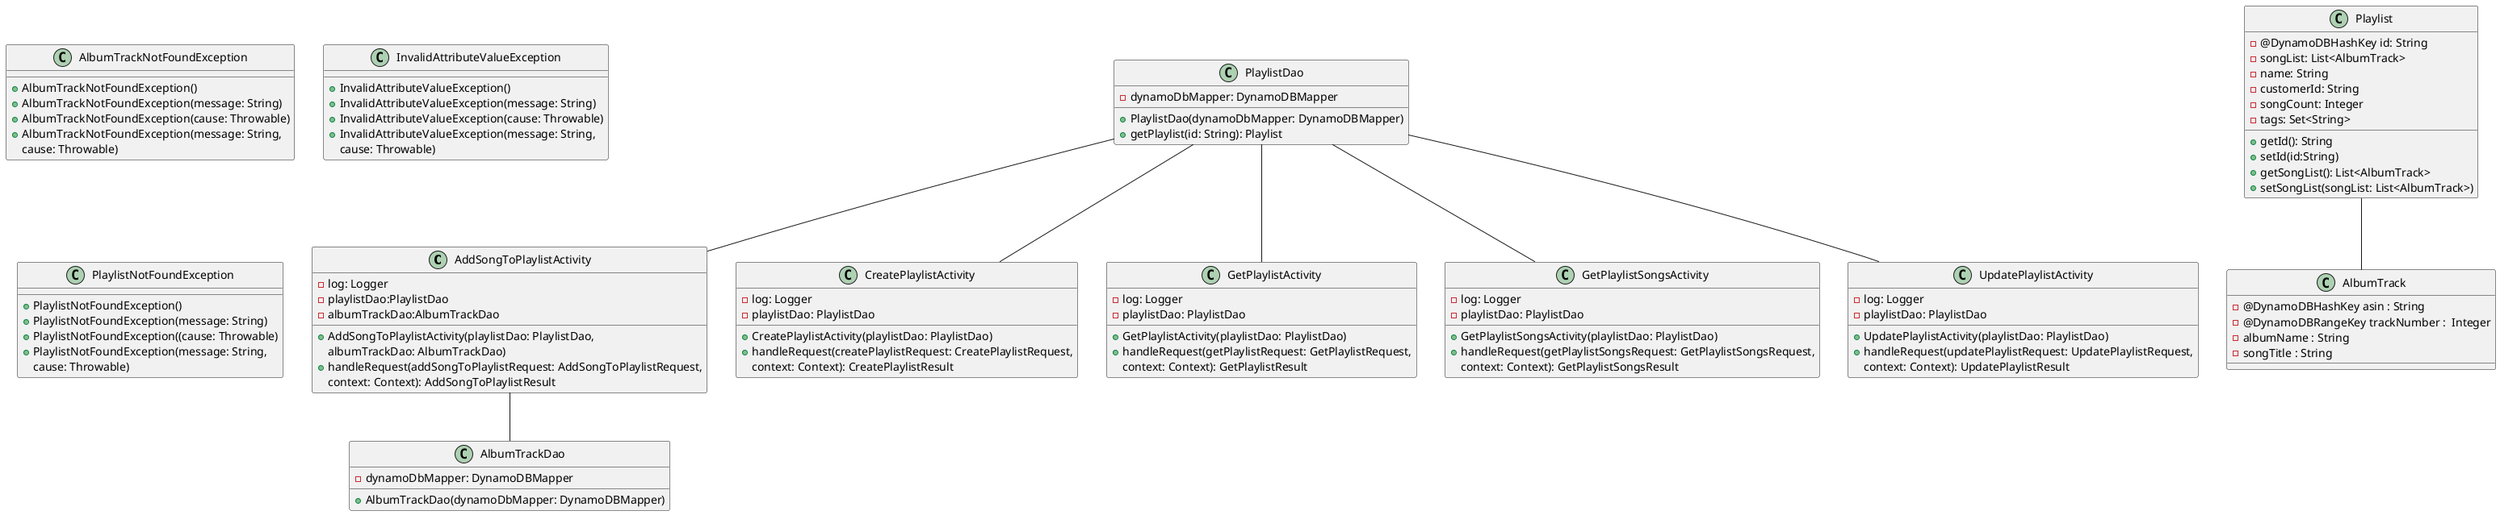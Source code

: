 @startuml
/'1. Activity classes '/

class AddSongToPlaylistActivity {
    - log: Logger
    - playlistDao:PlaylistDao
    - albumTrackDao:AlbumTrackDao

    + AddSongToPlaylistActivity(playlistDao: PlaylistDao,
                                albumTrackDao: AlbumTrackDao)
    + handleRequest(addSongToPlaylistRequest: AddSongToPlaylistRequest,
                    context: Context): AddSongToPlaylistResult
}


class CreatePlaylistActivity {
    - log: Logger
    - playlistDao: PlaylistDao

    + CreatePlaylistActivity(playlistDao: PlaylistDao)
    + handleRequest(createPlaylistRequest: CreatePlaylistRequest,
                    context: Context): CreatePlaylistResult
}

class GetPlaylistActivity {
    - log: Logger
    - playlistDao: PlaylistDao

    + GetPlaylistActivity(playlistDao: PlaylistDao)
    + handleRequest(getPlaylistRequest: GetPlaylistRequest,
                    context: Context): GetPlaylistResult
}

class GetPlaylistSongsActivity {
    - log: Logger
    - playlistDao: PlaylistDao

    + GetPlaylistSongsActivity(playlistDao: PlaylistDao)
    + handleRequest(getPlaylistSongsRequest: GetPlaylistSongsRequest,
                    context: Context): GetPlaylistSongsResult
}

class UpdatePlaylistActivity {
    - log: Logger
    - playlistDao: PlaylistDao

    + UpdatePlaylistActivity(playlistDao: PlaylistDao)
    + handleRequest(updatePlaylistRequest: UpdatePlaylistRequest,
                    context: Context): UpdatePlaylistResult
}

/'2. DAO Classes '/
class AlbumTrackDao {
    - dynamoDbMapper: DynamoDBMapper

    + AlbumTrackDao(dynamoDbMapper: DynamoDBMapper)
}


class PlaylistDao {
    - dynamoDbMapper: DynamoDBMapper

    + PlaylistDao(dynamoDbMapper: DynamoDBMapper)
    + getPlaylist(id: String): Playlist
}


/'3. Exception Classes '/
class AlbumTrackNotFoundException {
    + AlbumTrackNotFoundException()
    + AlbumTrackNotFoundException(message: String)
    + AlbumTrackNotFoundException(cause: Throwable)
    + AlbumTrackNotFoundException(message: String,
                                 cause: Throwable)
}

class InvalidAttributeValueException {

    + InvalidAttributeValueException()
    + InvalidAttributeValueException(message: String)
    + InvalidAttributeValueException(cause: Throwable)
    + InvalidAttributeValueException(message: String,
                                    cause: Throwable)
}

class PlaylistNotFoundException {

    + PlaylistNotFoundException()
    + PlaylistNotFoundException(message: String)
    + PlaylistNotFoundException((cause: Throwable)
    + PlaylistNotFoundException(message: String,
                                cause: Throwable)
}


/'4. DynamoDB Model Classes'/
/'
FIXME
AlbumTrack is missing an expected member variable,
asin, or asin may declared as an incorrect type
==> expected: <true> but was: <false>
'/
class AlbumTrack {
- @DynamoDBHashKey asin : String
- @DynamoDBRangeKey trackNumber :  Integer
- albumName : String
- songTitle : String
}

class Playlist {
    - @DynamoDBHashKey id: String
    - songList: List<AlbumTrack>
    - name: String
    - customerId: String
    - songCount: Integer
    - tags: Set<String>

    + getId(): String
    + setId(id:String)
    + getSongList(): List<AlbumTrack>
    + setSongList(songList: List<AlbumTrack>)
}

/' Relationship '/
Playlist -- AlbumTrack

AddSongToPlaylistActivity -- AlbumTrackDao

PlaylistDao -- CreatePlaylistActivity
PlaylistDao -- AddSongToPlaylistActivity
PlaylistDao -- GetPlaylistActivity
PlaylistDao -- GetPlaylistSongsActivity
PlaylistDao -- UpdatePlaylistActivity


@enduml